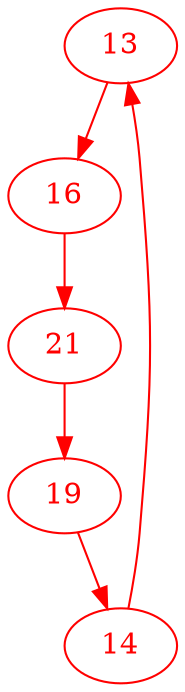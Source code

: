 digraph g{
node [color = red, fontcolor=red]; 13 14 16 19 21 ;
13 -> 16 [color=red] ;
14 -> 13 [color=red] ;
16 -> 21 [color=red] ;
19 -> 14 [color=red] ;
21 -> 19 [color=red] ;
}